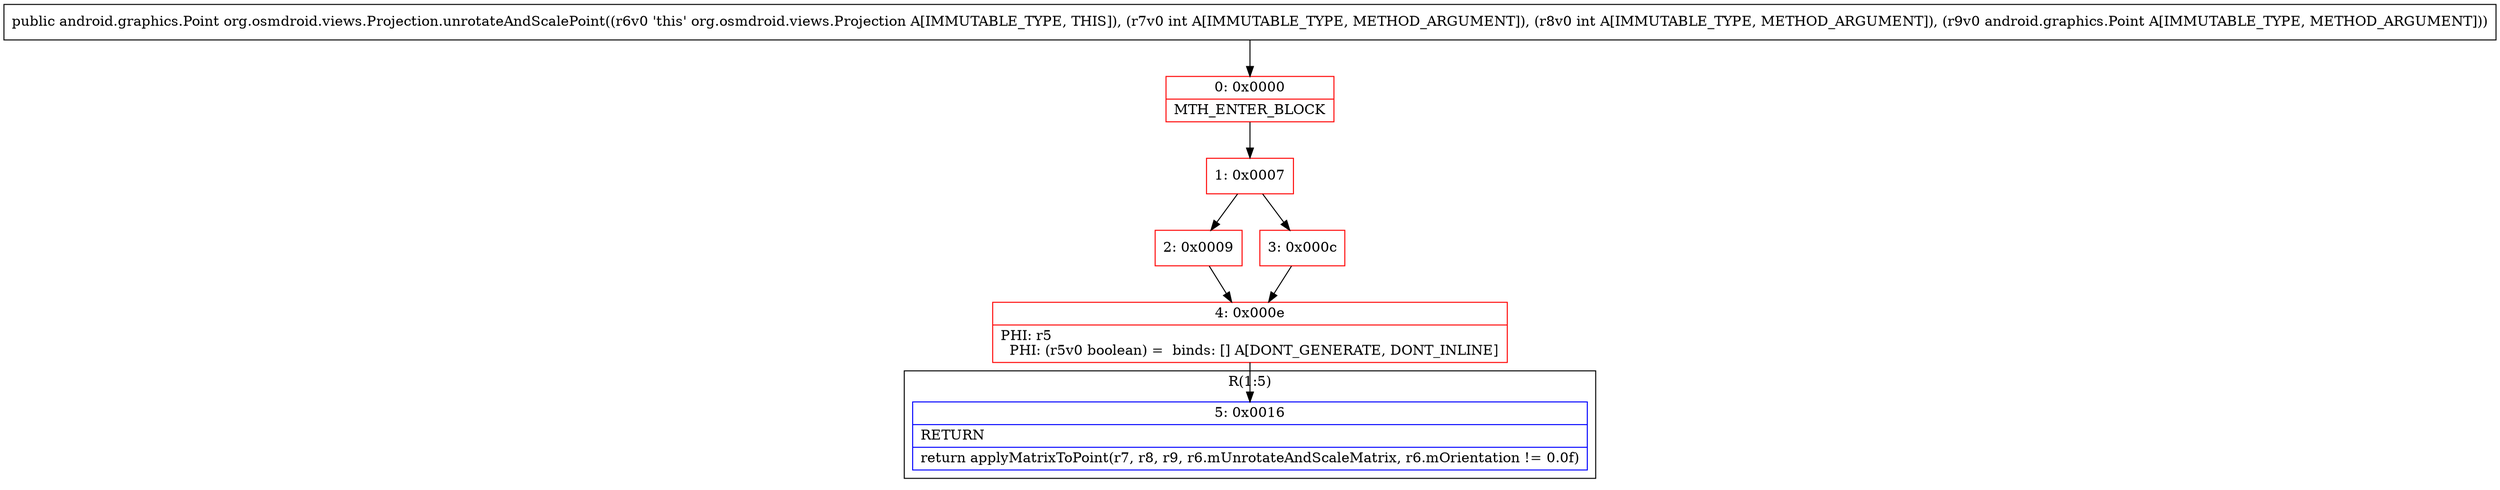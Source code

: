 digraph "CFG fororg.osmdroid.views.Projection.unrotateAndScalePoint(IILandroid\/graphics\/Point;)Landroid\/graphics\/Point;" {
subgraph cluster_Region_1457223673 {
label = "R(1:5)";
node [shape=record,color=blue];
Node_5 [shape=record,label="{5\:\ 0x0016|RETURN\l|return applyMatrixToPoint(r7, r8, r9, r6.mUnrotateAndScaleMatrix, r6.mOrientation != 0.0f)\l}"];
}
Node_0 [shape=record,color=red,label="{0\:\ 0x0000|MTH_ENTER_BLOCK\l}"];
Node_1 [shape=record,color=red,label="{1\:\ 0x0007}"];
Node_2 [shape=record,color=red,label="{2\:\ 0x0009}"];
Node_3 [shape=record,color=red,label="{3\:\ 0x000c}"];
Node_4 [shape=record,color=red,label="{4\:\ 0x000e|PHI: r5 \l  PHI: (r5v0 boolean) =  binds: [] A[DONT_GENERATE, DONT_INLINE]\l}"];
MethodNode[shape=record,label="{public android.graphics.Point org.osmdroid.views.Projection.unrotateAndScalePoint((r6v0 'this' org.osmdroid.views.Projection A[IMMUTABLE_TYPE, THIS]), (r7v0 int A[IMMUTABLE_TYPE, METHOD_ARGUMENT]), (r8v0 int A[IMMUTABLE_TYPE, METHOD_ARGUMENT]), (r9v0 android.graphics.Point A[IMMUTABLE_TYPE, METHOD_ARGUMENT])) }"];
MethodNode -> Node_0;
Node_0 -> Node_1;
Node_1 -> Node_2;
Node_1 -> Node_3;
Node_2 -> Node_4;
Node_3 -> Node_4;
Node_4 -> Node_5;
}


